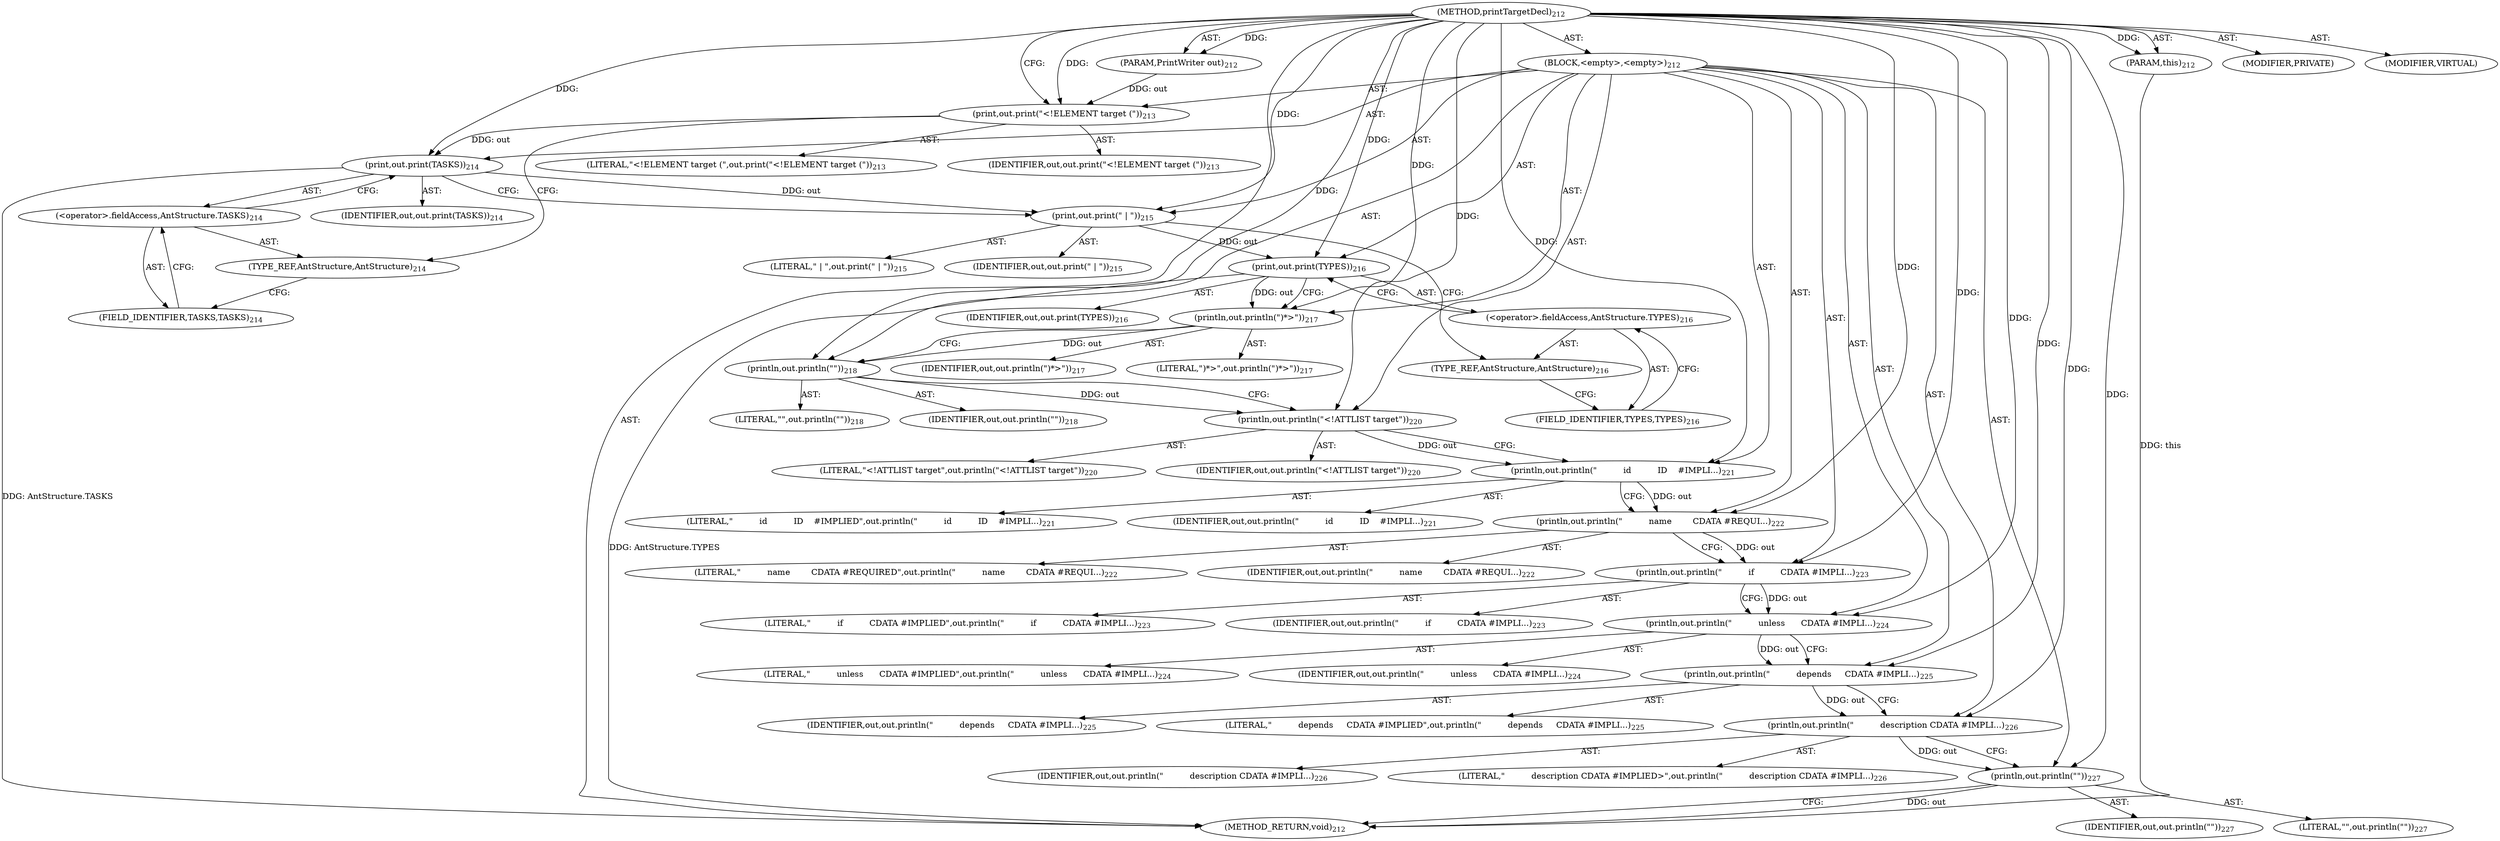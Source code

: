 digraph "printTargetDecl" {  
"111669149699" [label = <(METHOD,printTargetDecl)<SUB>212</SUB>> ]
"115964117001" [label = <(PARAM,this)<SUB>212</SUB>> ]
"115964117002" [label = <(PARAM,PrintWriter out)<SUB>212</SUB>> ]
"25769803799" [label = <(BLOCK,&lt;empty&gt;,&lt;empty&gt;)<SUB>212</SUB>> ]
"30064771182" [label = <(print,out.print(&quot;&lt;!ELEMENT target (&quot;))<SUB>213</SUB>> ]
"68719476832" [label = <(IDENTIFIER,out,out.print(&quot;&lt;!ELEMENT target (&quot;))<SUB>213</SUB>> ]
"90194313243" [label = <(LITERAL,&quot;&lt;!ELEMENT target (&quot;,out.print(&quot;&lt;!ELEMENT target (&quot;))<SUB>213</SUB>> ]
"30064771183" [label = <(print,out.print(TASKS))<SUB>214</SUB>> ]
"68719476833" [label = <(IDENTIFIER,out,out.print(TASKS))<SUB>214</SUB>> ]
"30064771184" [label = <(&lt;operator&gt;.fieldAccess,AntStructure.TASKS)<SUB>214</SUB>> ]
"180388626440" [label = <(TYPE_REF,AntStructure,AntStructure)<SUB>214</SUB>> ]
"55834574856" [label = <(FIELD_IDENTIFIER,TASKS,TASKS)<SUB>214</SUB>> ]
"30064771185" [label = <(print,out.print(&quot; | &quot;))<SUB>215</SUB>> ]
"68719476834" [label = <(IDENTIFIER,out,out.print(&quot; | &quot;))<SUB>215</SUB>> ]
"90194313244" [label = <(LITERAL,&quot; | &quot;,out.print(&quot; | &quot;))<SUB>215</SUB>> ]
"30064771186" [label = <(print,out.print(TYPES))<SUB>216</SUB>> ]
"68719476835" [label = <(IDENTIFIER,out,out.print(TYPES))<SUB>216</SUB>> ]
"30064771187" [label = <(&lt;operator&gt;.fieldAccess,AntStructure.TYPES)<SUB>216</SUB>> ]
"180388626441" [label = <(TYPE_REF,AntStructure,AntStructure)<SUB>216</SUB>> ]
"55834574857" [label = <(FIELD_IDENTIFIER,TYPES,TYPES)<SUB>216</SUB>> ]
"30064771188" [label = <(println,out.println(&quot;)*&gt;&quot;))<SUB>217</SUB>> ]
"68719476836" [label = <(IDENTIFIER,out,out.println(&quot;)*&gt;&quot;))<SUB>217</SUB>> ]
"90194313245" [label = <(LITERAL,&quot;)*&gt;&quot;,out.println(&quot;)*&gt;&quot;))<SUB>217</SUB>> ]
"30064771189" [label = <(println,out.println(&quot;&quot;))<SUB>218</SUB>> ]
"68719476837" [label = <(IDENTIFIER,out,out.println(&quot;&quot;))<SUB>218</SUB>> ]
"90194313246" [label = <(LITERAL,&quot;&quot;,out.println(&quot;&quot;))<SUB>218</SUB>> ]
"30064771190" [label = <(println,out.println(&quot;&lt;!ATTLIST target&quot;))<SUB>220</SUB>> ]
"68719476838" [label = <(IDENTIFIER,out,out.println(&quot;&lt;!ATTLIST target&quot;))<SUB>220</SUB>> ]
"90194313247" [label = <(LITERAL,&quot;&lt;!ATTLIST target&quot;,out.println(&quot;&lt;!ATTLIST target&quot;))<SUB>220</SUB>> ]
"30064771191" [label = <(println,out.println(&quot;          id          ID    #IMPLI...)<SUB>221</SUB>> ]
"68719476839" [label = <(IDENTIFIER,out,out.println(&quot;          id          ID    #IMPLI...)<SUB>221</SUB>> ]
"90194313248" [label = <(LITERAL,&quot;          id          ID    #IMPLIED&quot;,out.println(&quot;          id          ID    #IMPLI...)<SUB>221</SUB>> ]
"30064771192" [label = <(println,out.println(&quot;          name        CDATA #REQUI...)<SUB>222</SUB>> ]
"68719476840" [label = <(IDENTIFIER,out,out.println(&quot;          name        CDATA #REQUI...)<SUB>222</SUB>> ]
"90194313249" [label = <(LITERAL,&quot;          name        CDATA #REQUIRED&quot;,out.println(&quot;          name        CDATA #REQUI...)<SUB>222</SUB>> ]
"30064771193" [label = <(println,out.println(&quot;          if          CDATA #IMPLI...)<SUB>223</SUB>> ]
"68719476841" [label = <(IDENTIFIER,out,out.println(&quot;          if          CDATA #IMPLI...)<SUB>223</SUB>> ]
"90194313250" [label = <(LITERAL,&quot;          if          CDATA #IMPLIED&quot;,out.println(&quot;          if          CDATA #IMPLI...)<SUB>223</SUB>> ]
"30064771194" [label = <(println,out.println(&quot;          unless      CDATA #IMPLI...)<SUB>224</SUB>> ]
"68719476842" [label = <(IDENTIFIER,out,out.println(&quot;          unless      CDATA #IMPLI...)<SUB>224</SUB>> ]
"90194313251" [label = <(LITERAL,&quot;          unless      CDATA #IMPLIED&quot;,out.println(&quot;          unless      CDATA #IMPLI...)<SUB>224</SUB>> ]
"30064771195" [label = <(println,out.println(&quot;          depends     CDATA #IMPLI...)<SUB>225</SUB>> ]
"68719476843" [label = <(IDENTIFIER,out,out.println(&quot;          depends     CDATA #IMPLI...)<SUB>225</SUB>> ]
"90194313252" [label = <(LITERAL,&quot;          depends     CDATA #IMPLIED&quot;,out.println(&quot;          depends     CDATA #IMPLI...)<SUB>225</SUB>> ]
"30064771196" [label = <(println,out.println(&quot;          description CDATA #IMPLI...)<SUB>226</SUB>> ]
"68719476844" [label = <(IDENTIFIER,out,out.println(&quot;          description CDATA #IMPLI...)<SUB>226</SUB>> ]
"90194313253" [label = <(LITERAL,&quot;          description CDATA #IMPLIED&gt;&quot;,out.println(&quot;          description CDATA #IMPLI...)<SUB>226</SUB>> ]
"30064771197" [label = <(println,out.println(&quot;&quot;))<SUB>227</SUB>> ]
"68719476845" [label = <(IDENTIFIER,out,out.println(&quot;&quot;))<SUB>227</SUB>> ]
"90194313254" [label = <(LITERAL,&quot;&quot;,out.println(&quot;&quot;))<SUB>227</SUB>> ]
"133143986191" [label = <(MODIFIER,PRIVATE)> ]
"133143986192" [label = <(MODIFIER,VIRTUAL)> ]
"128849018883" [label = <(METHOD_RETURN,void)<SUB>212</SUB>> ]
  "111669149699" -> "115964117001"  [ label = "AST: "] 
  "111669149699" -> "115964117002"  [ label = "AST: "] 
  "111669149699" -> "25769803799"  [ label = "AST: "] 
  "111669149699" -> "133143986191"  [ label = "AST: "] 
  "111669149699" -> "133143986192"  [ label = "AST: "] 
  "111669149699" -> "128849018883"  [ label = "AST: "] 
  "25769803799" -> "30064771182"  [ label = "AST: "] 
  "25769803799" -> "30064771183"  [ label = "AST: "] 
  "25769803799" -> "30064771185"  [ label = "AST: "] 
  "25769803799" -> "30064771186"  [ label = "AST: "] 
  "25769803799" -> "30064771188"  [ label = "AST: "] 
  "25769803799" -> "30064771189"  [ label = "AST: "] 
  "25769803799" -> "30064771190"  [ label = "AST: "] 
  "25769803799" -> "30064771191"  [ label = "AST: "] 
  "25769803799" -> "30064771192"  [ label = "AST: "] 
  "25769803799" -> "30064771193"  [ label = "AST: "] 
  "25769803799" -> "30064771194"  [ label = "AST: "] 
  "25769803799" -> "30064771195"  [ label = "AST: "] 
  "25769803799" -> "30064771196"  [ label = "AST: "] 
  "25769803799" -> "30064771197"  [ label = "AST: "] 
  "30064771182" -> "68719476832"  [ label = "AST: "] 
  "30064771182" -> "90194313243"  [ label = "AST: "] 
  "30064771183" -> "68719476833"  [ label = "AST: "] 
  "30064771183" -> "30064771184"  [ label = "AST: "] 
  "30064771184" -> "180388626440"  [ label = "AST: "] 
  "30064771184" -> "55834574856"  [ label = "AST: "] 
  "30064771185" -> "68719476834"  [ label = "AST: "] 
  "30064771185" -> "90194313244"  [ label = "AST: "] 
  "30064771186" -> "68719476835"  [ label = "AST: "] 
  "30064771186" -> "30064771187"  [ label = "AST: "] 
  "30064771187" -> "180388626441"  [ label = "AST: "] 
  "30064771187" -> "55834574857"  [ label = "AST: "] 
  "30064771188" -> "68719476836"  [ label = "AST: "] 
  "30064771188" -> "90194313245"  [ label = "AST: "] 
  "30064771189" -> "68719476837"  [ label = "AST: "] 
  "30064771189" -> "90194313246"  [ label = "AST: "] 
  "30064771190" -> "68719476838"  [ label = "AST: "] 
  "30064771190" -> "90194313247"  [ label = "AST: "] 
  "30064771191" -> "68719476839"  [ label = "AST: "] 
  "30064771191" -> "90194313248"  [ label = "AST: "] 
  "30064771192" -> "68719476840"  [ label = "AST: "] 
  "30064771192" -> "90194313249"  [ label = "AST: "] 
  "30064771193" -> "68719476841"  [ label = "AST: "] 
  "30064771193" -> "90194313250"  [ label = "AST: "] 
  "30064771194" -> "68719476842"  [ label = "AST: "] 
  "30064771194" -> "90194313251"  [ label = "AST: "] 
  "30064771195" -> "68719476843"  [ label = "AST: "] 
  "30064771195" -> "90194313252"  [ label = "AST: "] 
  "30064771196" -> "68719476844"  [ label = "AST: "] 
  "30064771196" -> "90194313253"  [ label = "AST: "] 
  "30064771197" -> "68719476845"  [ label = "AST: "] 
  "30064771197" -> "90194313254"  [ label = "AST: "] 
  "30064771182" -> "180388626440"  [ label = "CFG: "] 
  "30064771183" -> "30064771185"  [ label = "CFG: "] 
  "30064771185" -> "180388626441"  [ label = "CFG: "] 
  "30064771186" -> "30064771188"  [ label = "CFG: "] 
  "30064771188" -> "30064771189"  [ label = "CFG: "] 
  "30064771189" -> "30064771190"  [ label = "CFG: "] 
  "30064771190" -> "30064771191"  [ label = "CFG: "] 
  "30064771191" -> "30064771192"  [ label = "CFG: "] 
  "30064771192" -> "30064771193"  [ label = "CFG: "] 
  "30064771193" -> "30064771194"  [ label = "CFG: "] 
  "30064771194" -> "30064771195"  [ label = "CFG: "] 
  "30064771195" -> "30064771196"  [ label = "CFG: "] 
  "30064771196" -> "30064771197"  [ label = "CFG: "] 
  "30064771197" -> "128849018883"  [ label = "CFG: "] 
  "30064771184" -> "30064771183"  [ label = "CFG: "] 
  "30064771187" -> "30064771186"  [ label = "CFG: "] 
  "180388626440" -> "55834574856"  [ label = "CFG: "] 
  "55834574856" -> "30064771184"  [ label = "CFG: "] 
  "180388626441" -> "55834574857"  [ label = "CFG: "] 
  "55834574857" -> "30064771187"  [ label = "CFG: "] 
  "111669149699" -> "30064771182"  [ label = "CFG: "] 
  "115964117001" -> "128849018883"  [ label = "DDG: this"] 
  "30064771183" -> "128849018883"  [ label = "DDG: AntStructure.TASKS"] 
  "30064771186" -> "128849018883"  [ label = "DDG: AntStructure.TYPES"] 
  "30064771197" -> "128849018883"  [ label = "DDG: out"] 
  "111669149699" -> "115964117001"  [ label = "DDG: "] 
  "111669149699" -> "115964117002"  [ label = "DDG: "] 
  "115964117002" -> "30064771182"  [ label = "DDG: out"] 
  "111669149699" -> "30064771182"  [ label = "DDG: "] 
  "30064771182" -> "30064771183"  [ label = "DDG: out"] 
  "111669149699" -> "30064771183"  [ label = "DDG: "] 
  "30064771183" -> "30064771185"  [ label = "DDG: out"] 
  "111669149699" -> "30064771185"  [ label = "DDG: "] 
  "30064771185" -> "30064771186"  [ label = "DDG: out"] 
  "111669149699" -> "30064771186"  [ label = "DDG: "] 
  "30064771186" -> "30064771188"  [ label = "DDG: out"] 
  "111669149699" -> "30064771188"  [ label = "DDG: "] 
  "30064771188" -> "30064771189"  [ label = "DDG: out"] 
  "111669149699" -> "30064771189"  [ label = "DDG: "] 
  "30064771189" -> "30064771190"  [ label = "DDG: out"] 
  "111669149699" -> "30064771190"  [ label = "DDG: "] 
  "30064771190" -> "30064771191"  [ label = "DDG: out"] 
  "111669149699" -> "30064771191"  [ label = "DDG: "] 
  "30064771191" -> "30064771192"  [ label = "DDG: out"] 
  "111669149699" -> "30064771192"  [ label = "DDG: "] 
  "30064771192" -> "30064771193"  [ label = "DDG: out"] 
  "111669149699" -> "30064771193"  [ label = "DDG: "] 
  "30064771193" -> "30064771194"  [ label = "DDG: out"] 
  "111669149699" -> "30064771194"  [ label = "DDG: "] 
  "30064771194" -> "30064771195"  [ label = "DDG: out"] 
  "111669149699" -> "30064771195"  [ label = "DDG: "] 
  "30064771195" -> "30064771196"  [ label = "DDG: out"] 
  "111669149699" -> "30064771196"  [ label = "DDG: "] 
  "30064771196" -> "30064771197"  [ label = "DDG: out"] 
  "111669149699" -> "30064771197"  [ label = "DDG: "] 
}
